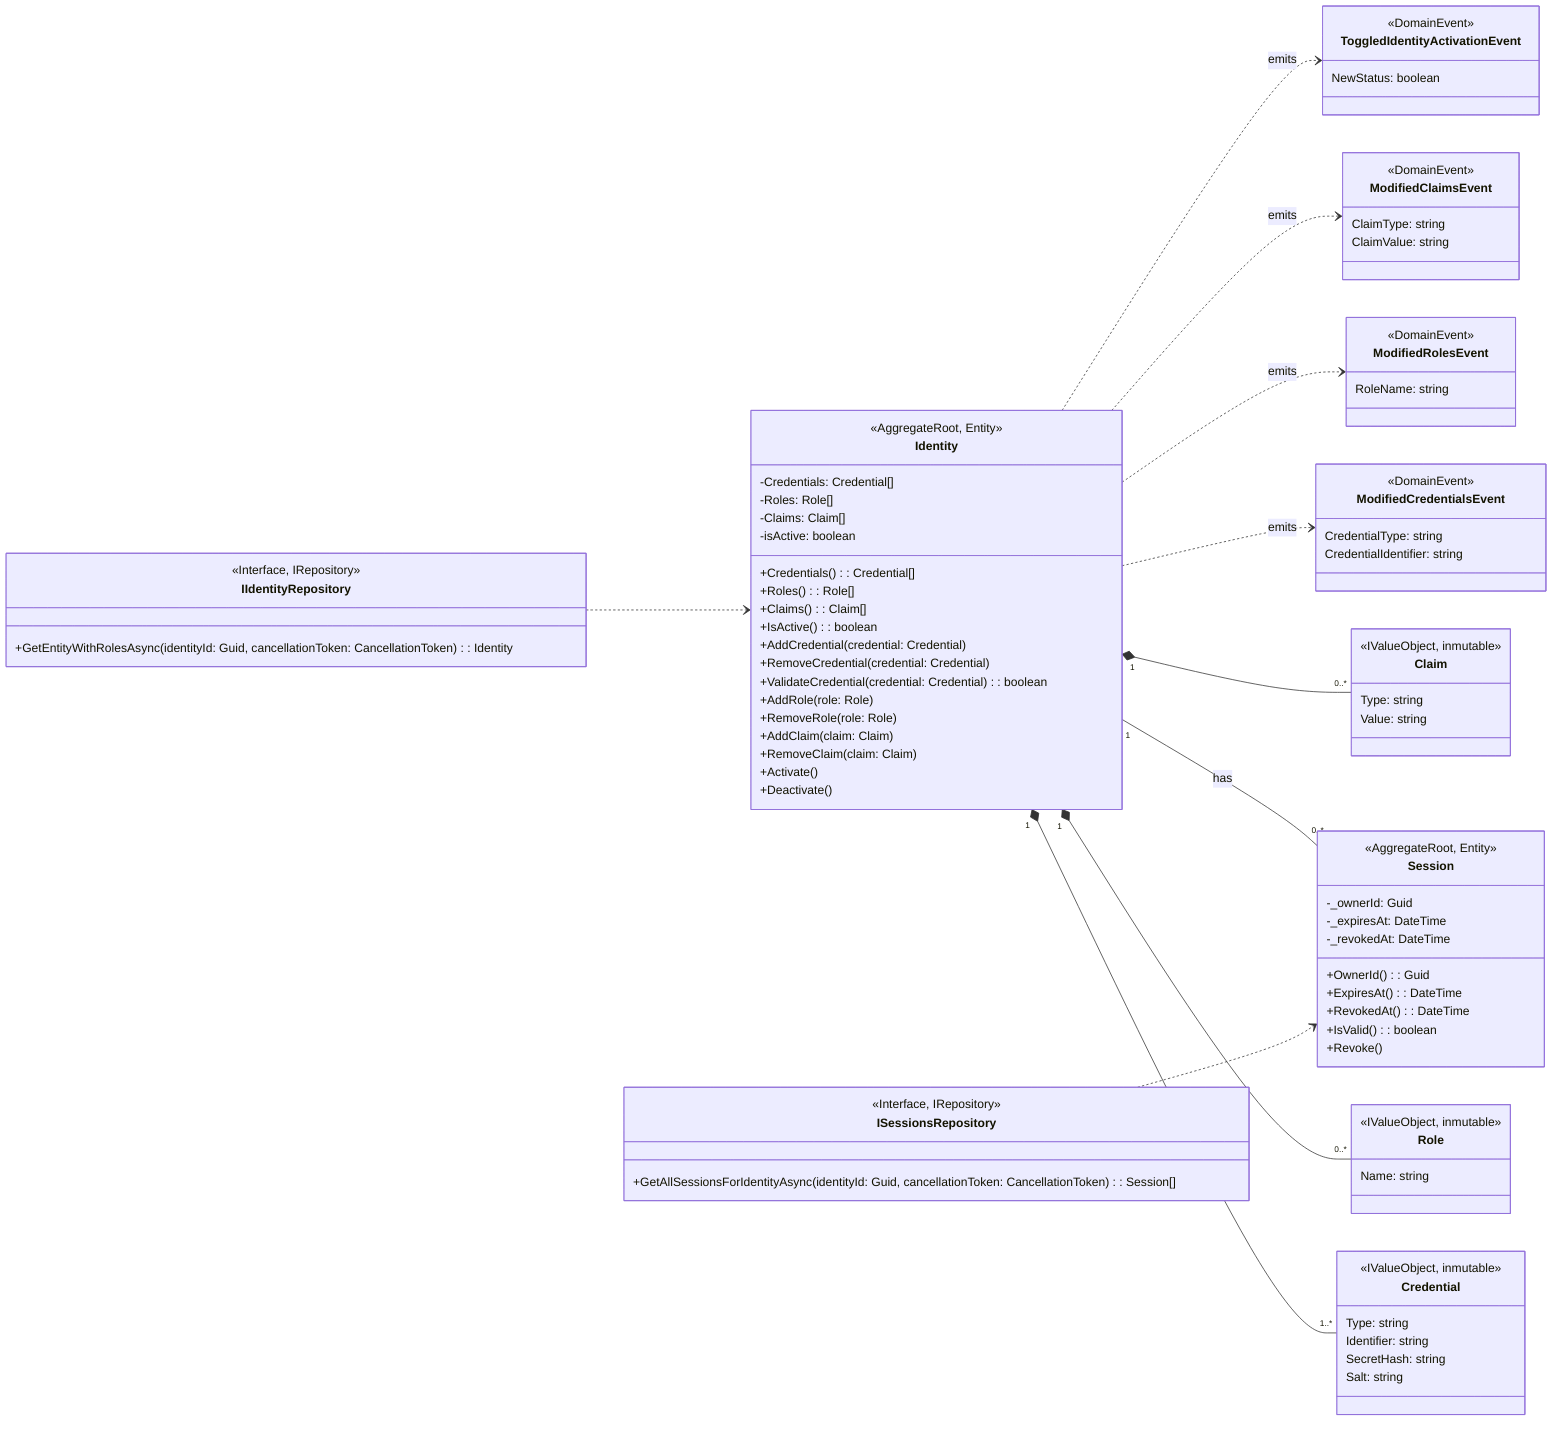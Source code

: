 classDiagram
    direction LR
    class Identity {
        <<AggregateRoot, Entity>>
        %% Attributes
        -Credentials: Credential[]
        -Roles: Role[]
        -Claims: Claim[]
        -isActive: boolean
        %% Public getters
        +Credentials(): Credential[]
        +Roles(): Role[]
        +Claims(): Claim[]
        +IsActive(): boolean
        %% Methods
        +AddCredential(credential: Credential)
        +RemoveCredential(credential: Credential)
        +ValidateCredential(credential: Credential): boolean
        +AddRole(role: Role)
        +RemoveRole(role: Role)
        +AddClaim(claim: Claim)
        +RemoveClaim(claim: Claim)
        +Activate()
        +Deactivate()
    }
    Identity "1" *-- "1..*" Credential
    Identity "1" *-- "0..*" Role
    Identity "1" *-- "0..*" Claim
    Identity "1" -- "0..*" Session : has
    Identity ..> ModifiedCredentialsEvent: emits
    Identity ..> ModifiedRolesEvent: emits
    Identity ..> ModifiedClaimsEvent: emits
    Identity ..> ToggledIdentityActivationEvent: emits

    class ModifiedCredentialsEvent {
        <<DomainEvent>>
        CredentialType: string
        CredentialIdentifier: string
    }

    class ModifiedRolesEvent {
        <<DomainEvent>>
        RoleName: string
    }

    class ModifiedClaimsEvent {
        <<DomainEvent>>
        ClaimType: string
        ClaimValue: string
    }

    class ToggledIdentityActivationEvent {
        <<DomainEvent>>
        NewStatus: boolean
    }

    class Credential {
        <<IValueObject, inmutable>>
        Type: string
        Identifier: string
        SecretHash: string
        Salt: string
    }

    class Claim {
        <<IValueObject, inmutable>>
        Type: string
        Value: string
    }

    class Role {
        <<IValueObject, inmutable>>
        Name: string
    }

    class Session {
        <<AggregateRoot, Entity>>
        %% Attributes
        -_ownerId: Guid
        -_expiresAt: DateTime
        -_revokedAt: DateTime
        %% Public getters
        +OwnerId(): Guid
        +ExpiresAt(): DateTime
        +RevokedAt(): DateTime
        %% Methods
        +IsValid(): boolean
        +Revoke()
    }

    class IIdentityRepository {
        <<Interface, IRepository>>
        +GetEntityWithRolesAsync(identityId: Guid, cancellationToken: CancellationToken): Identity
    }
    IIdentityRepository ..> Identity

    class ISessionsRepository {
        <<Interface, IRepository>>
        +GetAllSessionsForIdentityAsync(identityId: Guid, cancellationToken: CancellationToken): Session[]
    }
    ISessionsRepository ..> Session
